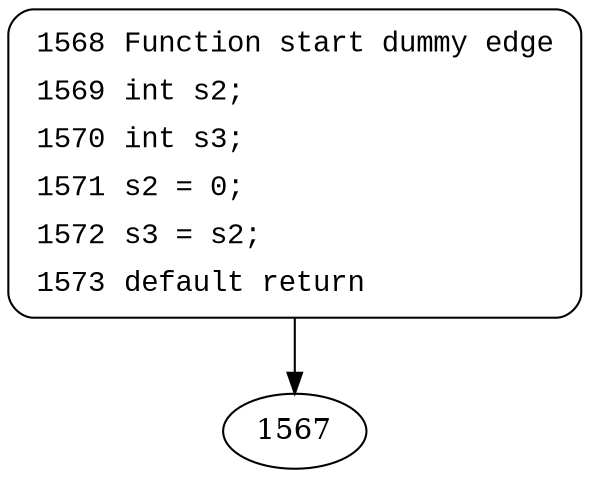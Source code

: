 digraph block1306 {
1568 [style="filled,bold" penwidth="1" fillcolor="white" fontname="Courier New" shape="Mrecord" label=<<table border="0" cellborder="0" cellpadding="3" bgcolor="white"><tr><td align="right">1568</td><td align="left">Function start dummy edge</td></tr><tr><td align="right">1569</td><td align="left">int s2;</td></tr><tr><td align="right">1570</td><td align="left">int s3;</td></tr><tr><td align="right">1571</td><td align="left">s2 = 0;</td></tr><tr><td align="right">1572</td><td align="left">s3 = s2;</td></tr><tr><td align="right">1573</td><td align="left">default return</td></tr></table>>]
1568 -> 1567[label=""]
}